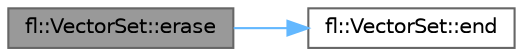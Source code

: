 digraph "fl::VectorSet::erase"
{
 // INTERACTIVE_SVG=YES
 // LATEX_PDF_SIZE
  bgcolor="transparent";
  edge [fontname=Helvetica,fontsize=10,labelfontname=Helvetica,labelfontsize=10];
  node [fontname=Helvetica,fontsize=10,shape=box,height=0.2,width=0.4];
  rankdir="LR";
  Node1 [id="Node000001",label="fl::VectorSet::erase",height=0.2,width=0.4,color="gray40", fillcolor="grey60", style="filled", fontcolor="black",tooltip=" "];
  Node1 -> Node2 [id="edge1_Node000001_Node000002",color="steelblue1",style="solid",tooltip=" "];
  Node2 [id="Node000002",label="fl::VectorSet::end",height=0.2,width=0.4,color="grey40", fillcolor="white", style="filled",URL="$d2/dec/classfl_1_1_vector_set_a6f6f4195e5d2340a0e7ddf0bfb5dbb93.html#a6f6f4195e5d2340a0e7ddf0bfb5dbb93",tooltip=" "];
}
